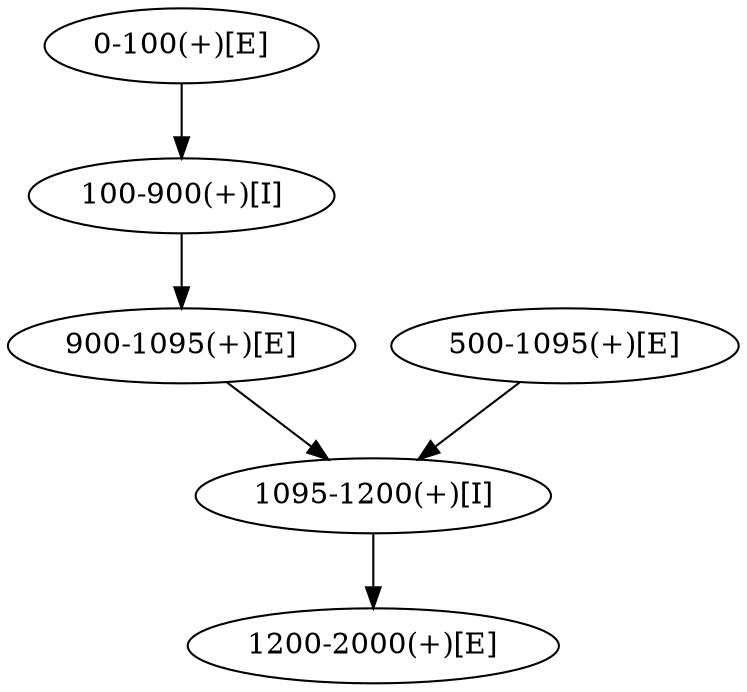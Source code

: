 strict digraph G {
"0-100(+)[E]" [ids="A.1.1.1"];
"100-900(+)[I]" [ids="A.1.1"];
"1095-1200(+)[I]" [ids="A.3.1"];
"900-1095(+)[E]" [ids="A.1.1.2,A.2.1.1,A.3.1.1"];
"500-1095(+)[E]" [ids="A.2.1.1,A.4.1.1"];
"1200-2000(+)[E]" [ids="A.3.1.2"];
"0-100(+)[E]" -> "100-900(+)[I]";
"100-900(+)[I]" -> "900-1095(+)[E]";
"1095-1200(+)[I]" -> "1200-2000(+)[E]";
"900-1095(+)[E]" -> "1095-1200(+)[I]";
"500-1095(+)[E]" -> "1095-1200(+)[I]";
}
